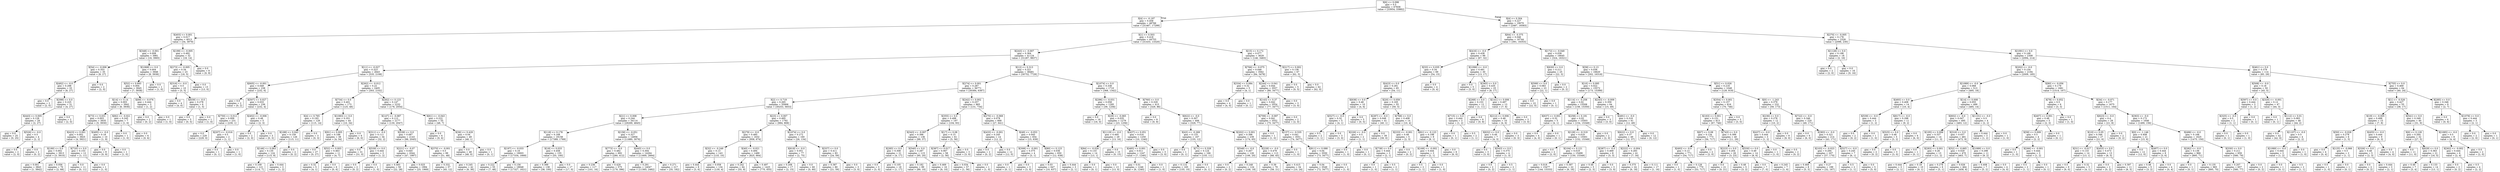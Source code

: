 digraph Tree {
node [shape=box] ;
0 [label="X[6] <= 0.098\ngini = 0.5\nsamples = 67836\nvalue = [33954, 33882]"] ;
1 [label="X[4] <= -0.197\ngini = 0.458\nsamples = 48766\nvalue = [31467, 17299]"] ;
0 -> 1 [labeldistance=2.5, labelangle=45, headlabel="True"] ;
2 [label="X[403] <= 0.001\ngini = 0.017\nsamples = 4013\nvalue = [34, 3979]"] ;
1 -> 2 ;
3 [label="X[348] <= -0.001\ngini = 0.008\nsamples = 3981\nvalue = [16, 3965]"] ;
2 -> 3 ;
4 [label="X[54] <= -0.006\ngini = 0.353\nsamples = 35\nvalue = [8, 27]"] ;
3 -> 4 ;
5 [label="X[492] <= -0.0\ngini = 0.298\nsamples = 33\nvalue = [6, 27]"] ;
4 -> 5 ;
6 [label="gini = 0.0\nsamples = 2\nvalue = [2, 0]"] ;
5 -> 6 ;
7 [label="X[398] <= 0.0\ngini = 0.225\nsamples = 31\nvalue = [4, 27]"] ;
5 -> 7 ;
8 [label="X[443] <= 0.005\ngini = 0.128\nsamples = 29\nvalue = [2, 27]"] ;
7 -> 8 ;
9 [label="gini = 0.0\nsamples = 25\nvalue = [0, 25]"] ;
8 -> 9 ;
10 [label="X[526] <= -0.0\ngini = 0.5\nsamples = 4\nvalue = [2, 2]"] ;
8 -> 10 ;
11 [label="gini = 0.0\nsamples = 2\nvalue = [2, 0]"] ;
10 -> 11 ;
12 [label="gini = 0.0\nsamples = 2\nvalue = [0, 2]"] ;
10 -> 12 ;
13 [label="gini = 0.0\nsamples = 2\nvalue = [2, 0]"] ;
7 -> 13 ;
14 [label="gini = 0.0\nsamples = 2\nvalue = [2, 0]"] ;
4 -> 14 ;
15 [label="X[1068] <= 0.0\ngini = 0.004\nsamples = 3946\nvalue = [8, 3938]"] ;
3 -> 15 ;
16 [label="X[52] <= 0.693\ngini = 0.004\nsamples = 3945\nvalue = [7, 3938]"] ;
15 -> 16 ;
17 [label="X[14] <= 0.14\ngini = 0.003\nsamples = 3942\nvalue = [6, 3936]"] ;
16 -> 17 ;
18 [label="X[73] <= 0.031\ngini = 0.003\nsamples = 3935\nvalue = [5, 3930]"] ;
17 -> 18 ;
19 [label="X[423] <= 0.001\ngini = 0.002\nsamples = 3925\nvalue = [4, 3921]"] ;
18 -> 19 ;
20 [label="X[190] <= 0.0\ngini = 0.002\nsamples = 3913\nvalue = [3, 3910]"] ;
19 -> 20 ;
21 [label="gini = 0.001\nsamples = 3843\nvalue = [1, 3842]"] ;
20 -> 21 ;
22 [label="gini = 0.056\nsamples = 70\nvalue = [2, 68]"] ;
20 -> 22 ;
23 [label="X[720] <= 0.0\ngini = 0.153\nsamples = 12\nvalue = [1, 11]"] ;
19 -> 23 ;
24 [label="gini = 0.0\nsamples = 11\nvalue = [0, 11]"] ;
23 -> 24 ;
25 [label="gini = 0.0\nsamples = 1\nvalue = [1, 0]"] ;
23 -> 25 ;
26 [label="X[495] <= -0.0\ngini = 0.18\nsamples = 10\nvalue = [1, 9]"] ;
18 -> 26 ;
27 [label="gini = 0.0\nsamples = 9\nvalue = [0, 9]"] ;
26 -> 27 ;
28 [label="gini = 0.0\nsamples = 1\nvalue = [1, 0]"] ;
26 -> 28 ;
29 [label="X[82] <= -0.021\ngini = 0.245\nsamples = 7\nvalue = [1, 6]"] ;
17 -> 29 ;
30 [label="gini = 0.0\nsamples = 1\nvalue = [1, 0]"] ;
29 -> 30 ;
31 [label="gini = 0.0\nsamples = 6\nvalue = [0, 6]"] ;
29 -> 31 ;
32 [label="X[69] <= -0.076\ngini = 0.444\nsamples = 3\nvalue = [1, 2]"] ;
16 -> 32 ;
33 [label="gini = 0.0\nsamples = 2\nvalue = [0, 2]"] ;
32 -> 33 ;
34 [label="gini = 0.0\nsamples = 1\nvalue = [1, 0]"] ;
32 -> 34 ;
35 [label="gini = 0.0\nsamples = 1\nvalue = [1, 0]"] ;
15 -> 35 ;
36 [label="X[199] <= -0.005\ngini = 0.492\nsamples = 32\nvalue = [18, 14]"] ;
2 -> 36 ;
37 [label="X[273] <= -0.005\ngini = 0.34\nsamples = 23\nvalue = [18, 5]"] ;
36 -> 37 ;
38 [label="X[316] <= -0.0\ngini = 0.5\nsamples = 10\nvalue = [5, 5]"] ;
37 -> 38 ;
39 [label="gini = 0.0\nsamples = 4\nvalue = [4, 0]"] ;
38 -> 39 ;
40 [label="X[639] <= -0.0\ngini = 0.278\nsamples = 6\nvalue = [1, 5]"] ;
38 -> 40 ;
41 [label="gini = 0.0\nsamples = 5\nvalue = [0, 5]"] ;
40 -> 41 ;
42 [label="gini = 0.0\nsamples = 1\nvalue = [1, 0]"] ;
40 -> 42 ;
43 [label="gini = 0.0\nsamples = 13\nvalue = [13, 0]"] ;
37 -> 43 ;
44 [label="gini = 0.0\nsamples = 9\nvalue = [0, 9]"] ;
36 -> 44 ;
45 [label="X[1] <= 0.503\ngini = 0.418\nsamples = 44753\nvalue = [31433, 13320]"] ;
1 -> 45 ;
46 [label="X[243] <= -0.007\ngini = 0.364\nsamples = 41124\nvalue = [31287, 9837]"] ;
45 -> 46 ;
47 [label="X[11] <= -0.027\ngini = 0.323\nsamples = 2643\nvalue = [535, 2108]"] ;
46 -> 47 ;
48 [label="X[605] <= -0.001\ngini = 0.049\nsamples = 238\nvalue = [232, 6]"] ;
47 -> 48 ;
49 [label="gini = 0.0\nsamples = 2\nvalue = [0, 2]"] ;
48 -> 49 ;
50 [label="X[507] <= 0.027\ngini = 0.033\nsamples = 236\nvalue = [232, 4]"] ;
48 -> 50 ;
51 [label="X[750] <= 0.012\ngini = 0.009\nsamples = 231\nvalue = [230, 1]"] ;
50 -> 51 ;
52 [label="gini = 0.0\nsamples = 229\nvalue = [229, 0]"] ;
51 -> 52 ;
53 [label="X[207] <= -0.016\ngini = 0.5\nsamples = 2\nvalue = [1, 1]"] ;
51 -> 53 ;
54 [label="gini = 0.0\nsamples = 1\nvalue = [0, 1]"] ;
53 -> 54 ;
55 [label="gini = 0.0\nsamples = 1\nvalue = [1, 0]"] ;
53 -> 55 ;
56 [label="X[402] <= -0.006\ngini = 0.48\nsamples = 5\nvalue = [2, 3]"] ;
50 -> 56 ;
57 [label="gini = 0.0\nsamples = 2\nvalue = [2, 0]"] ;
56 -> 57 ;
58 [label="gini = 0.0\nsamples = 3\nvalue = [0, 3]"] ;
56 -> 58 ;
59 [label="X[262] <= -0.012\ngini = 0.22\nsamples = 2405\nvalue = [303, 2102]"] ;
47 -> 59 ;
60 [label="X[734] <= 0.0\ngini = 0.401\nsamples = 173\nvalue = [125, 48]"] ;
59 -> 60 ;
61 [label="X[4] <= 0.765\ngini = 0.193\nsamples = 129\nvalue = [115, 14]"] ;
60 -> 61 ;
62 [label="X[188] <= 0.043\ngini = 0.159\nsamples = 126\nvalue = [115, 11]"] ;
61 -> 62 ;
63 [label="X[146] <= 0.063\ngini = 0.135\nsamples = 124\nvalue = [115, 9]"] ;
62 -> 63 ;
64 [label="gini = 0.109\nsamples = 121\nvalue = [114, 7]"] ;
63 -> 64 ;
65 [label="gini = 0.444\nsamples = 3\nvalue = [1, 2]"] ;
63 -> 65 ;
66 [label="gini = 0.0\nsamples = 2\nvalue = [0, 2]"] ;
62 -> 66 ;
67 [label="gini = 0.0\nsamples = 3\nvalue = [0, 3]"] ;
61 -> 67 ;
68 [label="X[1083] <= 0.0\ngini = 0.351\nsamples = 44\nvalue = [10, 34]"] ;
60 -> 68 ;
69 [label="X[91] <= 0.005\ngini = 0.188\nsamples = 38\nvalue = [4, 34]"] ;
68 -> 69 ;
70 [label="gini = 0.0\nsamples = 27\nvalue = [0, 27]"] ;
69 -> 70 ;
71 [label="X[52] <= 0.003\ngini = 0.463\nsamples = 11\nvalue = [4, 7]"] ;
69 -> 71 ;
72 [label="gini = 0.32\nsamples = 5\nvalue = [4, 1]"] ;
71 -> 72 ;
73 [label="gini = 0.0\nsamples = 6\nvalue = [0, 6]"] ;
71 -> 73 ;
74 [label="gini = 0.0\nsamples = 6\nvalue = [6, 0]"] ;
68 -> 74 ;
75 [label="X[262] <= 0.123\ngini = 0.147\nsamples = 2232\nvalue = [178, 2054]"] ;
59 -> 75 ;
76 [label="X[147] <= -0.087\ngini = 0.112\nsamples = 2177\nvalue = [130, 2047]"] ;
75 -> 76 ;
77 [label="X[311] <= -0.0\ngini = 0.111\nsamples = 34\nvalue = [32, 2]"] ;
76 -> 77 ;
78 [label="gini = 0.0\nsamples = 31\nvalue = [31, 0]"] ;
77 -> 78 ;
79 [label="X[539] <= 0.0\ngini = 0.444\nsamples = 3\nvalue = [1, 2]"] ;
77 -> 79 ;
80 [label="gini = 0.0\nsamples = 2\nvalue = [0, 2]"] ;
79 -> 80 ;
81 [label="gini = 0.0\nsamples = 1\nvalue = [1, 0]"] ;
79 -> 81 ;
82 [label="X[538] <= 0.0\ngini = 0.087\nsamples = 2143\nvalue = [98, 2045]"] ;
76 -> 82 ;
83 [label="X[221] <= -0.07\ngini = 0.045\nsamples = 2044\nvalue = [47, 1997]"] ;
82 -> 83 ;
84 [label="gini = 0.493\nsamples = 50\nvalue = [22, 28]"] ;
83 -> 84 ;
85 [label="gini = 0.025\nsamples = 1994\nvalue = [25, 1969]"] ;
83 -> 85 ;
86 [label="X[370] <= -0.001\ngini = 0.5\nsamples = 99\nvalue = [51, 48]"] ;
82 -> 86 ;
87 [label="gini = 0.332\nsamples = 57\nvalue = [45, 12]"] ;
86 -> 87 ;
88 [label="gini = 0.245\nsamples = 42\nvalue = [6, 36]"] ;
86 -> 88 ;
89 [label="X[61] <= -0.043\ngini = 0.222\nsamples = 55\nvalue = [48, 7]"] ;
75 -> 89 ;
90 [label="gini = 0.0\nsamples = 6\nvalue = [0, 6]"] ;
89 -> 90 ;
91 [label="X[36] <= 0.429\ngini = 0.04\nsamples = 49\nvalue = [48, 1]"] ;
89 -> 91 ;
92 [label="gini = 0.0\nsamples = 48\nvalue = [48, 0]"] ;
91 -> 92 ;
93 [label="gini = 0.0\nsamples = 1\nvalue = [0, 1]"] ;
91 -> 93 ;
94 [label="X[12] <= 0.313\ngini = 0.321\nsamples = 38481\nvalue = [30752, 7729]"] ;
46 -> 94 ;
95 [label="X[274] <= 0.001\ngini = 0.287\nsamples = 36771\nvalue = [30384, 6387]"] ;
94 -> 95 ;
96 [label="X[2] <= 0.719\ngini = 0.265\nsamples = 35906\nvalue = [30253, 5653]"] ;
95 -> 96 ;
97 [label="X[21] <= 0.008\ngini = 0.244\nsamples = 34114\nvalue = [29269, 4845]"] ;
96 -> 97 ;
98 [label="X[118] <= 0.178\ngini = 0.168\nsamples = 19158\nvalue = [17389, 1769]"] ;
97 -> 98 ;
99 [label="X[197] <= -0.033\ngini = 0.16\nsamples = 19003\nvalue = [17334, 1669]"] ;
98 -> 99 ;
100 [label="gini = 0.222\nsamples = 55\nvalue = [7, 48]"] ;
99 -> 100 ;
101 [label="gini = 0.156\nsamples = 18948\nvalue = [17327, 1621]"] ;
99 -> 101 ;
102 [label="X[18] <= 0.033\ngini = 0.458\nsamples = 155\nvalue = [55, 100]"] ;
98 -> 102 ;
103 [label="gini = 0.399\nsamples = 138\nvalue = [38, 100]"] ;
102 -> 103 ;
104 [label="gini = 0.0\nsamples = 17\nvalue = [17, 0]"] ;
102 -> 104 ;
105 [label="X[158] <= -0.051\ngini = 0.327\nsamples = 14956\nvalue = [11880, 3076]"] ;
97 -> 105 ;
106 [label="X[773] <= -0.0\ngini = 0.482\nsamples = 692\nvalue = [280, 412]"] ;
105 -> 106 ;
107 [label="gini = 0.236\nsamples = 117\nvalue = [101, 16]"] ;
106 -> 107 ;
108 [label="gini = 0.429\nsamples = 575\nvalue = [179, 396]"] ;
106 -> 108 ;
109 [label="X[445] <= 0.0\ngini = 0.304\nsamples = 14264\nvalue = [11600, 2664]"] ;
105 -> 109 ;
110 [label="gini = 0.291\nsamples = 14047\nvalue = [11565, 2482]"] ;
109 -> 110 ;
111 [label="gini = 0.271\nsamples = 217\nvalue = [35, 182]"] ;
109 -> 111 ;
112 [label="X[23] <= 0.007\ngini = 0.495\nsamples = 1792\nvalue = [984, 808]"] ;
96 -> 112 ;
113 [label="X[279] <= -0.0\ngini = 0.485\nsamples = 1632\nvalue = [958, 674]"] ;
112 -> 113 ;
114 [label="X[32] <= -0.249\ngini = 0.13\nsamples = 143\nvalue = [133, 10]"] ;
113 -> 114 ;
115 [label="gini = 0.444\nsamples = 9\nvalue = [3, 6]"] ;
114 -> 115 ;
116 [label="gini = 0.058\nsamples = 134\nvalue = [130, 4]"] ;
114 -> 116 ;
117 [label="X[40] <= -0.021\ngini = 0.494\nsamples = 1489\nvalue = [825, 664]"] ;
113 -> 117 ;
118 [label="gini = 0.242\nsamples = 64\nvalue = [55, 9]"] ;
117 -> 118 ;
119 [label="gini = 0.497\nsamples = 1425\nvalue = [770, 655]"] ;
117 -> 119 ;
120 [label="X[1074] <= 0.0\ngini = 0.272\nsamples = 160\nvalue = [26, 134]"] ;
112 -> 120 ;
121 [label="X[618] <= -0.0\ngini = 0.051\nsamples = 77\nvalue = [2, 75]"] ;
120 -> 121 ;
122 [label="gini = 0.208\nsamples = 17\nvalue = [2, 15]"] ;
121 -> 122 ;
123 [label="gini = 0.0\nsamples = 60\nvalue = [0, 60]"] ;
121 -> 123 ;
124 [label="X[337] <= 0.0\ngini = 0.411\nsamples = 83\nvalue = [24, 59]"] ;
120 -> 124 ;
125 [label="gini = 0.387\nsamples = 80\nvalue = [21, 59]"] ;
124 -> 125 ;
126 [label="gini = 0.0\nsamples = 3\nvalue = [3, 0]"] ;
124 -> 126 ;
127 [label="X[242] <= 0.002\ngini = 0.257\nsamples = 865\nvalue = [131, 734]"] ;
95 -> 127 ;
128 [label="X[355] <= 0.0\ngini = 0.498\nsamples = 197\nvalue = [104, 93]"] ;
127 -> 128 ;
129 [label="X[343] <= -0.007\ngini = 0.396\nsamples = 136\nvalue = [99, 37]"] ;
128 -> 129 ;
130 [label="X[285] <= 0.0\ngini = 0.308\nsamples = 21\nvalue = [4, 17]"] ;
129 -> 130 ;
131 [label="gini = 0.0\nsamples = 3\nvalue = [3, 0]"] ;
130 -> 131 ;
132 [label="gini = 0.105\nsamples = 18\nvalue = [1, 17]"] ;
130 -> 132 ;
133 [label="X[540] <= 0.0\ngini = 0.287\nsamples = 115\nvalue = [95, 20]"] ;
129 -> 133 ;
134 [label="gini = 0.182\nsamples = 99\nvalue = [89, 10]"] ;
133 -> 134 ;
135 [label="gini = 0.469\nsamples = 16\nvalue = [6, 10]"] ;
133 -> 135 ;
136 [label="X[17] <= 0.08\ngini = 0.15\nsamples = 61\nvalue = [5, 56]"] ;
128 -> 136 ;
137 [label="X[387] <= 0.017\ngini = 0.067\nsamples = 58\nvalue = [2, 56]"] ;
136 -> 137 ;
138 [label="gini = 0.034\nsamples = 57\nvalue = [1, 56]"] ;
137 -> 138 ;
139 [label="gini = 0.0\nsamples = 1\nvalue = [1, 0]"] ;
137 -> 139 ;
140 [label="gini = 0.0\nsamples = 3\nvalue = [3, 0]"] ;
136 -> 140 ;
141 [label="X[270] <= -0.069\ngini = 0.078\nsamples = 668\nvalue = [27, 641]"] ;
127 -> 141 ;
142 [label="X[433] <= -0.001\ngini = 0.245\nsamples = 14\nvalue = [12, 2]"] ;
141 -> 142 ;
143 [label="gini = 0.0\nsamples = 2\nvalue = [0, 2]"] ;
142 -> 143 ;
144 [label="gini = 0.0\nsamples = 12\nvalue = [12, 0]"] ;
142 -> 144 ;
145 [label="X[49] <= -0.053\ngini = 0.045\nsamples = 654\nvalue = [15, 639]"] ;
141 -> 145 ;
146 [label="X[308] <= -0.001\ngini = 0.375\nsamples = 4\nvalue = [3, 1]"] ;
145 -> 146 ;
147 [label="gini = 0.0\nsamples = 1\nvalue = [0, 1]"] ;
146 -> 147 ;
148 [label="gini = 0.0\nsamples = 3\nvalue = [3, 0]"] ;
146 -> 148 ;
149 [label="X[80] <= 0.123\ngini = 0.036\nsamples = 650\nvalue = [12, 638]"] ;
145 -> 149 ;
150 [label="gini = 0.03\nsamples = 647\nvalue = [10, 637]"] ;
149 -> 150 ;
151 [label="gini = 0.444\nsamples = 3\nvalue = [2, 1]"] ;
149 -> 151 ;
152 [label="X[1074] <= 0.0\ngini = 0.338\nsamples = 1710\nvalue = [368, 1342]"] ;
94 -> 152 ;
153 [label="X[296] <= -0.031\ngini = 0.058\nsamples = 1295\nvalue = [39, 1256]"] ;
152 -> 153 ;
154 [label="gini = 0.0\nsamples = 16\nvalue = [16, 0]"] ;
153 -> 154 ;
155 [label="X[29] <= -0.065\ngini = 0.035\nsamples = 1279\nvalue = [23, 1256]"] ;
153 -> 155 ;
156 [label="X[1119] <= -0.0\ngini = 0.495\nsamples = 29\nvalue = [13, 16]"] ;
155 -> 156 ;
157 [label="X[84] <= -0.026\ngini = 0.133\nsamples = 14\nvalue = [13, 1]"] ;
156 -> 157 ;
158 [label="gini = 0.0\nsamples = 1\nvalue = [0, 1]"] ;
157 -> 158 ;
159 [label="gini = 0.0\nsamples = 13\nvalue = [13, 0]"] ;
157 -> 159 ;
160 [label="gini = 0.0\nsamples = 15\nvalue = [0, 15]"] ;
156 -> 160 ;
161 [label="X[437] <= 0.051\ngini = 0.016\nsamples = 1250\nvalue = [10, 1240]"] ;
155 -> 161 ;
162 [label="X[485] <= 0.001\ngini = 0.011\nsamples = 1247\nvalue = [7, 1240]"] ;
161 -> 162 ;
163 [label="gini = 0.01\nsamples = 1246\nvalue = [6, 1240]"] ;
162 -> 163 ;
164 [label="gini = 0.0\nsamples = 1\nvalue = [1, 0]"] ;
162 -> 164 ;
165 [label="gini = 0.0\nsamples = 3\nvalue = [3, 0]"] ;
161 -> 165 ;
166 [label="X[760] <= 0.0\ngini = 0.329\nsamples = 415\nvalue = [329, 86]"] ;
152 -> 166 ;
167 [label="gini = 0.0\nsamples = 9\nvalue = [0, 9]"] ;
166 -> 167 ;
168 [label="X[622] <= -0.0\ngini = 0.307\nsamples = 406\nvalue = [329, 77]"] ;
166 -> 168 ;
169 [label="X[43] <= -0.269\ngini = 0.133\nsamples = 167\nvalue = [155, 12]"] ;
168 -> 169 ;
170 [label="gini = 0.0\nsamples = 1\nvalue = [0, 1]"] ;
169 -> 170 ;
171 [label="X[71] <= 0.328\ngini = 0.124\nsamples = 166\nvalue = [155, 11]"] ;
169 -> 171 ;
172 [label="gini = 0.114\nsamples = 165\nvalue = [155, 10]"] ;
171 -> 172 ;
173 [label="gini = 0.0\nsamples = 1\nvalue = [0, 1]"] ;
171 -> 173 ;
174 [label="X[202] <= 0.001\ngini = 0.396\nsamples = 239\nvalue = [174, 65]"] ;
168 -> 174 ;
175 [label="X[548] <= -0.0\ngini = 0.267\nsamples = 126\nvalue = [106, 20]"] ;
174 -> 175 ;
176 [label="gini = 0.0\nsamples = 2\nvalue = [0, 2]"] ;
175 -> 176 ;
177 [label="gini = 0.248\nsamples = 124\nvalue = [106, 18]"] ;
175 -> 177 ;
178 [label="X[228] <= -0.0\ngini = 0.479\nsamples = 113\nvalue = [68, 45]"] ;
174 -> 178 ;
179 [label="gini = 0.39\nsamples = 79\nvalue = [58, 21]"] ;
178 -> 179 ;
180 [label="gini = 0.415\nsamples = 34\nvalue = [10, 24]"] ;
178 -> 180 ;
181 [label="X[15] <= 0.172\ngini = 0.077\nsamples = 3629\nvalue = [146, 3483]"] ;
45 -> 181 ;
182 [label="X[766] <= -0.075\ngini = 0.046\nsamples = 3562\nvalue = [84, 3478]"] ;
181 -> 182 ;
183 [label="X[334] <= 0.084\ngini = 0.32\nsamples = 5\nvalue = [4, 1]"] ;
182 -> 183 ;
184 [label="gini = 0.0\nsamples = 4\nvalue = [4, 0]"] ;
183 -> 184 ;
185 [label="gini = 0.0\nsamples = 1\nvalue = [0, 1]"] ;
183 -> 185 ;
186 [label="X[244] <= 0.041\ngini = 0.044\nsamples = 3557\nvalue = [80, 3477]"] ;
182 -> 186 ;
187 [label="X[143] <= 0.37\ngini = 0.042\nsamples = 3554\nvalue = [77, 3477]"] ;
186 -> 187 ;
188 [label="X[709] <= -0.097\ngini = 0.041\nsamples = 3552\nvalue = [75, 3477]"] ;
187 -> 188 ;
189 [label="gini = 0.0\nsamples = 1\nvalue = [1, 0]"] ;
188 -> 189 ;
190 [label="X[157] <= -0.535\ngini = 0.041\nsamples = 3551\nvalue = [74, 3477]"] ;
188 -> 190 ;
191 [label="gini = 0.0\nsamples = 1\nvalue = [1, 0]"] ;
190 -> 191 ;
192 [label="X[811] <= 0.088\ngini = 0.04\nsamples = 3550\nvalue = [73, 3477]"] ;
190 -> 192 ;
193 [label="gini = 0.04\nsamples = 3549\nvalue = [72, 3477]"] ;
192 -> 193 ;
194 [label="gini = 0.0\nsamples = 1\nvalue = [1, 0]"] ;
192 -> 194 ;
195 [label="gini = 0.0\nsamples = 2\nvalue = [2, 0]"] ;
187 -> 195 ;
196 [label="gini = 0.0\nsamples = 3\nvalue = [3, 0]"] ;
186 -> 196 ;
197 [label="X[217] <= 0.002\ngini = 0.138\nsamples = 67\nvalue = [62, 5]"] ;
181 -> 197 ;
198 [label="gini = 0.0\nsamples = 5\nvalue = [0, 5]"] ;
197 -> 198 ;
199 [label="gini = 0.0\nsamples = 62\nvalue = [62, 0]"] ;
197 -> 199 ;
200 [label="X[4] <= 0.304\ngini = 0.227\nsamples = 19070\nvalue = [2487, 16583]"] ;
0 -> 200 [labeldistance=2.5, labelangle=-45, headlabel="False"] ;
201 [label="X[64] <= -0.375\ngini = 0.046\nsamples = 16744\nvalue = [391, 16353]"] ;
200 -> 201 ;
202 [label="X[416] <= -0.0\ngini = 0.438\nsamples = 99\nvalue = [67, 32]"] ;
201 -> 202 ;
203 [label="X[33] <= 0.035\ngini = 0.34\nsamples = 69\nvalue = [54, 15]"] ;
202 -> 203 ;
204 [label="X[423] <= 0.0\ngini = 0.281\nsamples = 65\nvalue = [54, 11]"] ;
203 -> 204 ;
205 [label="X[638] <= 0.0\ngini = 0.48\nsamples = 10\nvalue = [4, 6]"] ;
204 -> 205 ;
206 [label="X[527] <= -0.0\ngini = 0.32\nsamples = 5\nvalue = [4, 1]"] ;
205 -> 206 ;
207 [label="gini = 0.5\nsamples = 2\nvalue = [1, 1]"] ;
206 -> 207 ;
208 [label="gini = 0.0\nsamples = 3\nvalue = [3, 0]"] ;
206 -> 208 ;
209 [label="gini = 0.0\nsamples = 5\nvalue = [0, 5]"] ;
205 -> 209 ;
210 [label="X[20] <= 0.059\ngini = 0.165\nsamples = 55\nvalue = [50, 5]"] ;
204 -> 210 ;
211 [label="X[287] <= -0.0\ngini = 0.048\nsamples = 41\nvalue = [40, 1]"] ;
210 -> 211 ;
212 [label="X[226] <= -0.0\ngini = 0.5\nsamples = 2\nvalue = [1, 1]"] ;
211 -> 212 ;
213 [label="gini = 0.0\nsamples = 1\nvalue = [1, 0]"] ;
212 -> 213 ;
214 [label="gini = 0.0\nsamples = 1\nvalue = [0, 1]"] ;
212 -> 214 ;
215 [label="gini = 0.0\nsamples = 39\nvalue = [39, 0]"] ;
211 -> 215 ;
216 [label="X[768] <= 0.0\ngini = 0.408\nsamples = 14\nvalue = [10, 4]"] ;
210 -> 216 ;
217 [label="X[233] <= -0.001\ngini = 0.48\nsamples = 5\nvalue = [2, 3]"] ;
216 -> 217 ;
218 [label="X[738] <= 0.0\ngini = 0.444\nsamples = 3\nvalue = [2, 1]"] ;
217 -> 218 ;
219 [label="gini = 0.0\nsamples = 1\nvalue = [1, 0]"] ;
218 -> 219 ;
220 [label="gini = 0.5\nsamples = 2\nvalue = [1, 1]"] ;
218 -> 220 ;
221 [label="gini = 0.0\nsamples = 2\nvalue = [0, 2]"] ;
217 -> 221 ;
222 [label="X[61] <= -0.123\ngini = 0.198\nsamples = 9\nvalue = [8, 1]"] ;
216 -> 222 ;
223 [label="X[168] <= -0.002\ngini = 0.444\nsamples = 3\nvalue = [2, 1]"] ;
222 -> 223 ;
224 [label="gini = 0.5\nsamples = 2\nvalue = [1, 1]"] ;
223 -> 224 ;
225 [label="gini = 0.0\nsamples = 1\nvalue = [1, 0]"] ;
223 -> 225 ;
226 [label="gini = 0.0\nsamples = 6\nvalue = [6, 0]"] ;
222 -> 226 ;
227 [label="gini = 0.0\nsamples = 4\nvalue = [0, 4]"] ;
203 -> 227 ;
228 [label="X[1096] <= -0.0\ngini = 0.491\nsamples = 30\nvalue = [13, 17]"] ;
202 -> 228 ;
229 [label="gini = 0.0\nsamples = 5\nvalue = [5, 0]"] ;
228 -> 229 ;
230 [label="X[365] <= 0.0\ngini = 0.435\nsamples = 25\nvalue = [8, 17]"] ;
228 -> 230 ;
231 [label="X[268] <= 0.0\ngini = 0.153\nsamples = 12\nvalue = [1, 11]"] ;
230 -> 231 ;
232 [label="X[715] <= 0.0\ngini = 0.444\nsamples = 3\nvalue = [1, 2]"] ;
231 -> 232 ;
233 [label="gini = 0.0\nsamples = 1\nvalue = [0, 1]"] ;
232 -> 233 ;
234 [label="gini = 0.5\nsamples = 2\nvalue = [1, 1]"] ;
232 -> 234 ;
235 [label="gini = 0.0\nsamples = 9\nvalue = [0, 9]"] ;
231 -> 235 ;
236 [label="X[141] <= 0.006\ngini = 0.497\nsamples = 13\nvalue = [7, 6]"] ;
230 -> 236 ;
237 [label="X[212] <= 0.006\ngini = 0.48\nsamples = 10\nvalue = [4, 6]"] ;
236 -> 237 ;
238 [label="X[632] <= 0.0\ngini = 0.49\nsamples = 7\nvalue = [4, 3]"] ;
237 -> 238 ;
239 [label="gini = 0.0\nsamples = 3\nvalue = [3, 0]"] ;
238 -> 239 ;
240 [label="X[543] <= 0.0\ngini = 0.375\nsamples = 4\nvalue = [1, 3]"] ;
238 -> 240 ;
241 [label="gini = 0.0\nsamples = 2\nvalue = [0, 2]"] ;
240 -> 241 ;
242 [label="gini = 0.5\nsamples = 2\nvalue = [1, 1]"] ;
240 -> 242 ;
243 [label="gini = 0.0\nsamples = 3\nvalue = [0, 3]"] ;
237 -> 243 ;
244 [label="gini = 0.0\nsamples = 3\nvalue = [3, 0]"] ;
236 -> 244 ;
245 [label="X[172] <= -0.049\ngini = 0.038\nsamples = 16645\nvalue = [324, 16321]"] ;
201 -> 245 ;
246 [label="X[630] <= 0.0\ngini = 0.211\nsamples = 25\nvalue = [22, 3]"] ;
245 -> 246 ;
247 [label="X[599] <= 0.0\ngini = 0.083\nsamples = 23\nvalue = [22, 1]"] ;
246 -> 247 ;
248 [label="gini = 0.0\nsamples = 22\nvalue = [22, 0]"] ;
247 -> 248 ;
249 [label="gini = 0.0\nsamples = 1\nvalue = [0, 1]"] ;
247 -> 249 ;
250 [label="gini = 0.0\nsamples = 2\nvalue = [0, 2]"] ;
246 -> 250 ;
251 [label="X[58] <= 0.13\ngini = 0.036\nsamples = 16620\nvalue = [302, 16318]"] ;
245 -> 251 ;
252 [label="X[10] <= 0.095\ngini = 0.022\nsamples = 15572\nvalue = [173, 15399]"] ;
251 -> 252 ;
253 [label="X[114] <= -0.258\ngini = 0.02\nsamples = 15508\nvalue = [158, 15350]"] ;
252 -> 253 ;
254 [label="X[637] <= 0.001\ngini = 0.32\nsamples = 5\nvalue = [4, 1]"] ;
253 -> 254 ;
255 [label="gini = 0.0\nsamples = 4\nvalue = [4, 0]"] ;
254 -> 255 ;
256 [label="gini = 0.0\nsamples = 1\nvalue = [0, 1]"] ;
254 -> 256 ;
257 [label="X[258] <= 0.191\ngini = 0.02\nsamples = 15503\nvalue = [154, 15349]"] ;
253 -> 257 ;
258 [label="X[128] <= -0.319\ngini = 0.019\nsamples = 15501\nvalue = [152, 15349]"] ;
257 -> 258 ;
259 [label="gini = 0.0\nsamples = 2\nvalue = [2, 0]"] ;
258 -> 259 ;
260 [label="X[104] <= 0.121\ngini = 0.019\nsamples = 15499\nvalue = [150, 15349]"] ;
258 -> 260 ;
261 [label="gini = 0.018\nsamples = 15477\nvalue = [144, 15333]"] ;
260 -> 261 ;
262 [label="gini = 0.397\nsamples = 22\nvalue = [6, 16]"] ;
260 -> 262 ;
263 [label="gini = 0.0\nsamples = 2\nvalue = [2, 0]"] ;
257 -> 263 ;
264 [label="X[243] <= -0.009\ngini = 0.359\nsamples = 64\nvalue = [15, 49]"] ;
252 -> 264 ;
265 [label="gini = 0.0\nsamples = 3\nvalue = [3, 0]"] ;
264 -> 265 ;
266 [label="X[491] <= -0.0\ngini = 0.316\nsamples = 61\nvalue = [12, 49]"] ;
264 -> 266 ;
267 [label="X[622] <= 0.0\ngini = 0.37\nsamples = 49\nvalue = [12, 37]"] ;
266 -> 267 ;
268 [label="X[387] <= -0.0\ngini = 0.469\nsamples = 8\nvalue = [5, 3]"] ;
267 -> 268 ;
269 [label="gini = 0.48\nsamples = 5\nvalue = [2, 3]"] ;
268 -> 269 ;
270 [label="gini = 0.0\nsamples = 3\nvalue = [3, 0]"] ;
268 -> 270 ;
271 [label="X[222] <= -0.004\ngini = 0.283\nsamples = 41\nvalue = [7, 34]"] ;
267 -> 271 ;
272 [label="gini = 0.375\nsamples = 24\nvalue = [6, 18]"] ;
271 -> 272 ;
273 [label="gini = 0.111\nsamples = 17\nvalue = [1, 16]"] ;
271 -> 273 ;
274 [label="gini = 0.0\nsamples = 12\nvalue = [0, 12]"] ;
266 -> 274 ;
275 [label="X[51] <= 0.026\ngini = 0.216\nsamples = 1048\nvalue = [129, 919]"] ;
251 -> 275 ;
276 [label="X[354] <= 0.001\ngini = 0.157\nsamples = 816\nvalue = [70, 746]"] ;
275 -> 276 ;
277 [label="X[163] <= 0.001\ngini = 0.151\nsamples = 813\nvalue = [67, 746]"] ;
276 -> 277 ;
278 [label="X[67] <= 0.08\ngini = 0.134\nsamples = 773\nvalue = [56, 717]"] ;
277 -> 278 ;
279 [label="X[493] <= -0.0\ngini = 0.13\nsamples = 771\nvalue = [54, 717]"] ;
278 -> 279 ;
280 [label="gini = 0.0\nsamples = 1\nvalue = [1, 0]"] ;
279 -> 280 ;
281 [label="gini = 0.128\nsamples = 770\nvalue = [53, 717]"] ;
279 -> 281 ;
282 [label="gini = 0.0\nsamples = 2\nvalue = [2, 0]"] ;
278 -> 282 ;
283 [label="X[743] <= 0.0\ngini = 0.399\nsamples = 40\nvalue = [11, 29]"] ;
277 -> 283 ;
284 [label="X[223] <= 0.0\ngini = 0.204\nsamples = 26\nvalue = [3, 23]"] ;
283 -> 284 ;
285 [label="gini = 0.0\nsamples = 21\nvalue = [0, 21]"] ;
284 -> 285 ;
286 [label="gini = 0.48\nsamples = 5\nvalue = [3, 2]"] ;
284 -> 286 ;
287 [label="X[530] <= 0.0\ngini = 0.49\nsamples = 14\nvalue = [8, 6]"] ;
283 -> 287 ;
288 [label="gini = 0.0\nsamples = 7\nvalue = [7, 0]"] ;
287 -> 288 ;
289 [label="gini = 0.245\nsamples = 7\nvalue = [1, 6]"] ;
287 -> 289 ;
290 [label="gini = 0.0\nsamples = 3\nvalue = [3, 0]"] ;
276 -> 290 ;
291 [label="X[0] <= -1.243\ngini = 0.379\nsamples = 232\nvalue = [59, 173]"] ;
275 -> 291 ;
292 [label="X[236] <= 0.0\ngini = 0.278\nsamples = 12\nvalue = [10, 2]"] ;
291 -> 292 ;
293 [label="X[437] <= -0.0\ngini = 0.444\nsamples = 3\nvalue = [1, 2]"] ;
292 -> 293 ;
294 [label="gini = 0.0\nsamples = 1\nvalue = [1, 0]"] ;
293 -> 294 ;
295 [label="gini = 0.0\nsamples = 2\nvalue = [0, 2]"] ;
293 -> 295 ;
296 [label="gini = 0.0\nsamples = 9\nvalue = [9, 0]"] ;
292 -> 296 ;
297 [label="X[722] <= -0.0\ngini = 0.346\nsamples = 220\nvalue = [49, 171]"] ;
291 -> 297 ;
298 [label="gini = 0.0\nsamples = 6\nvalue = [6, 0]"] ;
297 -> 298 ;
299 [label="X[383] <= -0.0\ngini = 0.321\nsamples = 214\nvalue = [43, 171]"] ;
297 -> 299 ;
300 [label="X[103] <= -0.023\ngini = 0.294\nsamples = 207\nvalue = [37, 170]"] ;
299 -> 300 ;
301 [label="gini = 0.469\nsamples = 8\nvalue = [5, 3]"] ;
300 -> 301 ;
302 [label="gini = 0.27\nsamples = 199\nvalue = [32, 167]"] ;
300 -> 302 ;
303 [label="X[527] <= -0.0\ngini = 0.245\nsamples = 7\nvalue = [6, 1]"] ;
299 -> 303 ;
304 [label="gini = 0.5\nsamples = 2\nvalue = [1, 1]"] ;
303 -> 304 ;
305 [label="gini = 0.0\nsamples = 5\nvalue = [5, 0]"] ;
303 -> 305 ;
306 [label="X[270] <= -0.005\ngini = 0.178\nsamples = 2326\nvalue = [2096, 230]"] ;
200 -> 306 ;
307 [label="X[1128] <= 0.0\ngini = 0.198\nsamples = 18\nvalue = [2, 16]"] ;
306 -> 307 ;
308 [label="gini = 0.0\nsamples = 2\nvalue = [2, 0]"] ;
307 -> 308 ;
309 [label="gini = 0.0\nsamples = 16\nvalue = [0, 16]"] ;
307 -> 309 ;
310 [label="X[1091] <= 0.0\ngini = 0.168\nsamples = 2308\nvalue = [2094, 214]"] ;
306 -> 310 ;
311 [label="X[202] <= -0.0\ngini = 0.154\nsamples = 2194\nvalue = [2009, 185]"] ;
310 -> 311 ;
312 [label="X[1089] <= -0.0\ngini = 0.068\nsamples = 513\nvalue = [495, 18]"] ;
311 -> 312 ;
313 [label="X[493] <= 0.0\ngini = 0.408\nsamples = 14\nvalue = [10, 4]"] ;
312 -> 313 ;
314 [label="X[539] <= -0.0\ngini = 0.444\nsamples = 3\nvalue = [1, 2]"] ;
313 -> 314 ;
315 [label="gini = 0.0\nsamples = 2\nvalue = [0, 2]"] ;
314 -> 315 ;
316 [label="gini = 0.0\nsamples = 1\nvalue = [1, 0]"] ;
314 -> 316 ;
317 [label="X[617] <= -0.0\ngini = 0.298\nsamples = 11\nvalue = [9, 2]"] ;
313 -> 317 ;
318 [label="X[525] <= 0.0\ngini = 0.48\nsamples = 5\nvalue = [3, 2]"] ;
317 -> 318 ;
319 [label="gini = 0.0\nsamples = 2\nvalue = [0, 2]"] ;
318 -> 319 ;
320 [label="gini = 0.0\nsamples = 3\nvalue = [3, 0]"] ;
318 -> 320 ;
321 [label="gini = 0.0\nsamples = 6\nvalue = [6, 0]"] ;
317 -> 321 ;
322 [label="X[14] <= 0.008\ngini = 0.055\nsamples = 499\nvalue = [485, 14]"] ;
312 -> 322 ;
323 [label="X[602] <= -0.0\ngini = 0.047\nsamples = 495\nvalue = [483, 12]"] ;
322 -> 323 ;
324 [label="X[195] <= 0.006\ngini = 0.337\nsamples = 14\nvalue = [11, 3]"] ;
323 -> 324 ;
325 [label="gini = 0.0\nsamples = 1\nvalue = [0, 1]"] ;
324 -> 325 ;
326 [label="X[283] <= 0.001\ngini = 0.26\nsamples = 13\nvalue = [11, 2]"] ;
324 -> 326 ;
327 [label="gini = 0.444\nsamples = 3\nvalue = [2, 1]"] ;
326 -> 327 ;
328 [label="gini = 0.18\nsamples = 10\nvalue = [9, 1]"] ;
326 -> 328 ;
329 [label="X[316] <= 0.0\ngini = 0.037\nsamples = 481\nvalue = [472, 9]"] ;
323 -> 329 ;
330 [label="X[52] <= -0.665\ngini = 0.029\nsamples = 470\nvalue = [463, 7]"] ;
329 -> 330 ;
331 [label="gini = 0.278\nsamples = 6\nvalue = [5, 1]"] ;
330 -> 331 ;
332 [label="gini = 0.026\nsamples = 464\nvalue = [458, 6]"] ;
330 -> 332 ;
333 [label="X[1089] <= 0.0\ngini = 0.298\nsamples = 11\nvalue = [9, 2]"] ;
329 -> 333 ;
334 [label="gini = 0.408\nsamples = 7\nvalue = [5, 2]"] ;
333 -> 334 ;
335 [label="gini = 0.0\nsamples = 4\nvalue = [4, 0]"] ;
333 -> 335 ;
336 [label="X[1101] <= -0.0\ngini = 0.5\nsamples = 4\nvalue = [2, 2]"] ;
322 -> 336 ;
337 [label="gini = 0.444\nsamples = 3\nvalue = [1, 2]"] ;
336 -> 337 ;
338 [label="gini = 0.0\nsamples = 1\nvalue = [1, 0]"] ;
336 -> 338 ;
339 [label="X[80] <= -0.056\ngini = 0.179\nsamples = 1681\nvalue = [1514, 167]"] ;
311 -> 339 ;
340 [label="X[78] <= 0.052\ngini = 0.5\nsamples = 6\nvalue = [3, 3]"] ;
339 -> 340 ;
341 [label="X[407] <= 0.001\ngini = 0.48\nsamples = 5\nvalue = [2, 3]"] ;
340 -> 341 ;
342 [label="X[58] <= 0.009\ngini = 0.5\nsamples = 4\nvalue = [2, 2]"] ;
341 -> 342 ;
343 [label="gini = 0.0\nsamples = 1\nvalue = [1, 0]"] ;
342 -> 343 ;
344 [label="X[266] <= -0.001\ngini = 0.444\nsamples = 3\nvalue = [1, 2]"] ;
342 -> 344 ;
345 [label="gini = 0.5\nsamples = 2\nvalue = [1, 1]"] ;
344 -> 345 ;
346 [label="gini = 0.0\nsamples = 1\nvalue = [0, 1]"] ;
344 -> 346 ;
347 [label="gini = 0.0\nsamples = 1\nvalue = [0, 1]"] ;
341 -> 347 ;
348 [label="gini = 0.0\nsamples = 1\nvalue = [1, 0]"] ;
340 -> 348 ;
349 [label="X[34] <= -0.071\ngini = 0.177\nsamples = 1675\nvalue = [1511, 164]"] ;
339 -> 349 ;
350 [label="X[623] <= -0.0\ngini = 0.4\nsamples = 29\nvalue = [21, 8]"] ;
349 -> 350 ;
351 [label="X[10] <= 0.05\ngini = 0.346\nsamples = 27\nvalue = [21, 6]"] ;
350 -> 351 ;
352 [label="X[31] <= -0.017\ngini = 0.133\nsamples = 14\nvalue = [13, 1]"] ;
351 -> 352 ;
353 [label="gini = 0.0\nsamples = 9\nvalue = [9, 0]"] ;
352 -> 353 ;
354 [label="gini = 0.32\nsamples = 5\nvalue = [4, 1]"] ;
352 -> 354 ;
355 [label="X[453] <= 0.0\ngini = 0.473\nsamples = 13\nvalue = [8, 5]"] ;
351 -> 355 ;
356 [label="gini = 0.0\nsamples = 2\nvalue = [0, 2]"] ;
355 -> 356 ;
357 [label="gini = 0.397\nsamples = 11\nvalue = [8, 3]"] ;
355 -> 357 ;
358 [label="gini = 0.0\nsamples = 2\nvalue = [0, 2]"] ;
350 -> 358 ;
359 [label="X[363] <= -0.0\ngini = 0.172\nsamples = 1646\nvalue = [1490, 156]"] ;
349 -> 359 ;
360 [label="X[0] <= -1.146\ngini = 0.408\nsamples = 21\nvalue = [15, 6]"] ;
359 -> 360 ;
361 [label="gini = 0.0\nsamples = 12\nvalue = [12, 0]"] ;
360 -> 361 ;
362 [label="X[497] <= 0.0\ngini = 0.444\nsamples = 9\nvalue = [3, 6]"] ;
360 -> 362 ;
363 [label="gini = 0.48\nsamples = 5\nvalue = [3, 2]"] ;
362 -> 363 ;
364 [label="gini = 0.0\nsamples = 4\nvalue = [0, 4]"] ;
362 -> 364 ;
365 [label="X[496] <= -0.0\ngini = 0.168\nsamples = 1625\nvalue = [1475, 150]"] ;
359 -> 365 ;
366 [label="X[282] <= -0.0\ngini = 0.136\nsamples = 966\nvalue = [895, 71]"] ;
365 -> 366 ;
367 [label="gini = 0.0\nsamples = 1\nvalue = [0, 1]"] ;
366 -> 367 ;
368 [label="gini = 0.135\nsamples = 965\nvalue = [895, 70]"] ;
366 -> 368 ;
369 [label="X[330] <= 0.0\ngini = 0.211\nsamples = 659\nvalue = [580, 79]"] ;
365 -> 369 ;
370 [label="gini = 0.207\nsamples = 657\nvalue = [580, 77]"] ;
369 -> 370 ;
371 [label="gini = 0.0\nsamples = 2\nvalue = [0, 2]"] ;
369 -> 371 ;
372 [label="X[461] <= 0.0\ngini = 0.379\nsamples = 114\nvalue = [85, 29]"] ;
310 -> 372 ;
373 [label="X[508] <= -0.0\ngini = 0.18\nsamples = 50\nvalue = [45, 5]"] ;
372 -> 373 ;
374 [label="X[597] <= 0.0\ngini = 0.444\nsamples = 3\nvalue = [1, 2]"] ;
373 -> 374 ;
375 [label="X[325] <= -0.0\ngini = 0.5\nsamples = 2\nvalue = [1, 1]"] ;
374 -> 375 ;
376 [label="gini = 0.0\nsamples = 1\nvalue = [0, 1]"] ;
375 -> 376 ;
377 [label="gini = 0.0\nsamples = 1\nvalue = [1, 0]"] ;
375 -> 377 ;
378 [label="gini = 0.0\nsamples = 1\nvalue = [0, 1]"] ;
374 -> 378 ;
379 [label="X[320] <= -0.001\ngini = 0.12\nsamples = 47\nvalue = [44, 3]"] ;
373 -> 379 ;
380 [label="gini = 0.0\nsamples = 1\nvalue = [0, 1]"] ;
379 -> 380 ;
381 [label="X[112] <= 0.01\ngini = 0.083\nsamples = 46\nvalue = [44, 2]"] ;
379 -> 381 ;
382 [label="gini = 0.0\nsamples = 42\nvalue = [42, 0]"] ;
381 -> 382 ;
383 [label="X[1107] <= -0.0\ngini = 0.5\nsamples = 4\nvalue = [2, 2]"] ;
381 -> 383 ;
384 [label="X[1089] <= -0.0\ngini = 0.444\nsamples = 3\nvalue = [1, 2]"] ;
383 -> 384 ;
385 [label="gini = 0.0\nsamples = 1\nvalue = [0, 1]"] ;
384 -> 385 ;
386 [label="gini = 0.5\nsamples = 2\nvalue = [1, 1]"] ;
384 -> 386 ;
387 [label="gini = 0.0\nsamples = 1\nvalue = [1, 0]"] ;
383 -> 387 ;
388 [label="X[755] <= 0.0\ngini = 0.469\nsamples = 64\nvalue = [40, 24]"] ;
372 -> 388 ;
389 [label="X[1] <= -0.526\ngini = 0.427\nsamples = 55\nvalue = [38, 17]"] ;
388 -> 389 ;
390 [label="X[19] <= -0.005\ngini = 0.498\nsamples = 15\nvalue = [7, 8]"] ;
389 -> 390 ;
391 [label="X[50] <= -0.028\ngini = 0.278\nsamples = 6\nvalue = [1, 5]"] ;
390 -> 391 ;
392 [label="gini = 0.0\nsamples = 4\nvalue = [0, 4]"] ;
391 -> 392 ;
393 [label="X[125] <= -0.066\ngini = 0.5\nsamples = 2\nvalue = [1, 1]"] ;
391 -> 393 ;
394 [label="gini = 0.0\nsamples = 1\nvalue = [1, 0]"] ;
393 -> 394 ;
395 [label="gini = 0.0\nsamples = 1\nvalue = [0, 1]"] ;
393 -> 395 ;
396 [label="X[455] <= -0.0\ngini = 0.444\nsamples = 9\nvalue = [6, 3]"] ;
390 -> 396 ;
397 [label="X[326] <= 0.0\ngini = 0.48\nsamples = 5\nvalue = [2, 3]"] ;
396 -> 397 ;
398 [label="gini = 0.0\nsamples = 2\nvalue = [0, 2]"] ;
397 -> 398 ;
399 [label="gini = 0.444\nsamples = 3\nvalue = [2, 1]"] ;
397 -> 399 ;
400 [label="gini = 0.0\nsamples = 4\nvalue = [4, 0]"] ;
396 -> 400 ;
401 [label="X[541] <= 0.0\ngini = 0.349\nsamples = 40\nvalue = [31, 9]"] ;
389 -> 401 ;
402 [label="X[6] <= 0.128\ngini = 0.264\nsamples = 32\nvalue = [27, 5]"] ;
401 -> 402 ;
403 [label="gini = 0.0\nsamples = 11\nvalue = [11, 0]"] ;
402 -> 403 ;
404 [label="X[629] <= 0.0\ngini = 0.363\nsamples = 21\nvalue = [16, 5]"] ;
402 -> 404 ;
405 [label="gini = 0.49\nsamples = 7\nvalue = [3, 4]"] ;
404 -> 405 ;
406 [label="gini = 0.133\nsamples = 14\nvalue = [13, 1]"] ;
404 -> 406 ;
407 [label="X[1085] <= -0.0\ngini = 0.5\nsamples = 8\nvalue = [4, 4]"] ;
401 -> 407 ;
408 [label="X[262] <= -0.002\ngini = 0.444\nsamples = 6\nvalue = [2, 4]"] ;
407 -> 408 ;
409 [label="gini = 0.0\nsamples = 2\nvalue = [0, 2]"] ;
408 -> 409 ;
410 [label="gini = 0.5\nsamples = 4\nvalue = [2, 2]"] ;
408 -> 410 ;
411 [label="gini = 0.0\nsamples = 2\nvalue = [2, 0]"] ;
407 -> 411 ;
412 [label="X[285] <= 0.0\ngini = 0.346\nsamples = 9\nvalue = [2, 7]"] ;
388 -> 412 ;
413 [label="gini = 0.0\nsamples = 6\nvalue = [0, 6]"] ;
412 -> 413 ;
414 [label="X[1078] <= 0.0\ngini = 0.444\nsamples = 3\nvalue = [2, 1]"] ;
412 -> 414 ;
415 [label="gini = 0.0\nsamples = 2\nvalue = [2, 0]"] ;
414 -> 415 ;
416 [label="gini = 0.0\nsamples = 1\nvalue = [0, 1]"] ;
414 -> 416 ;
}